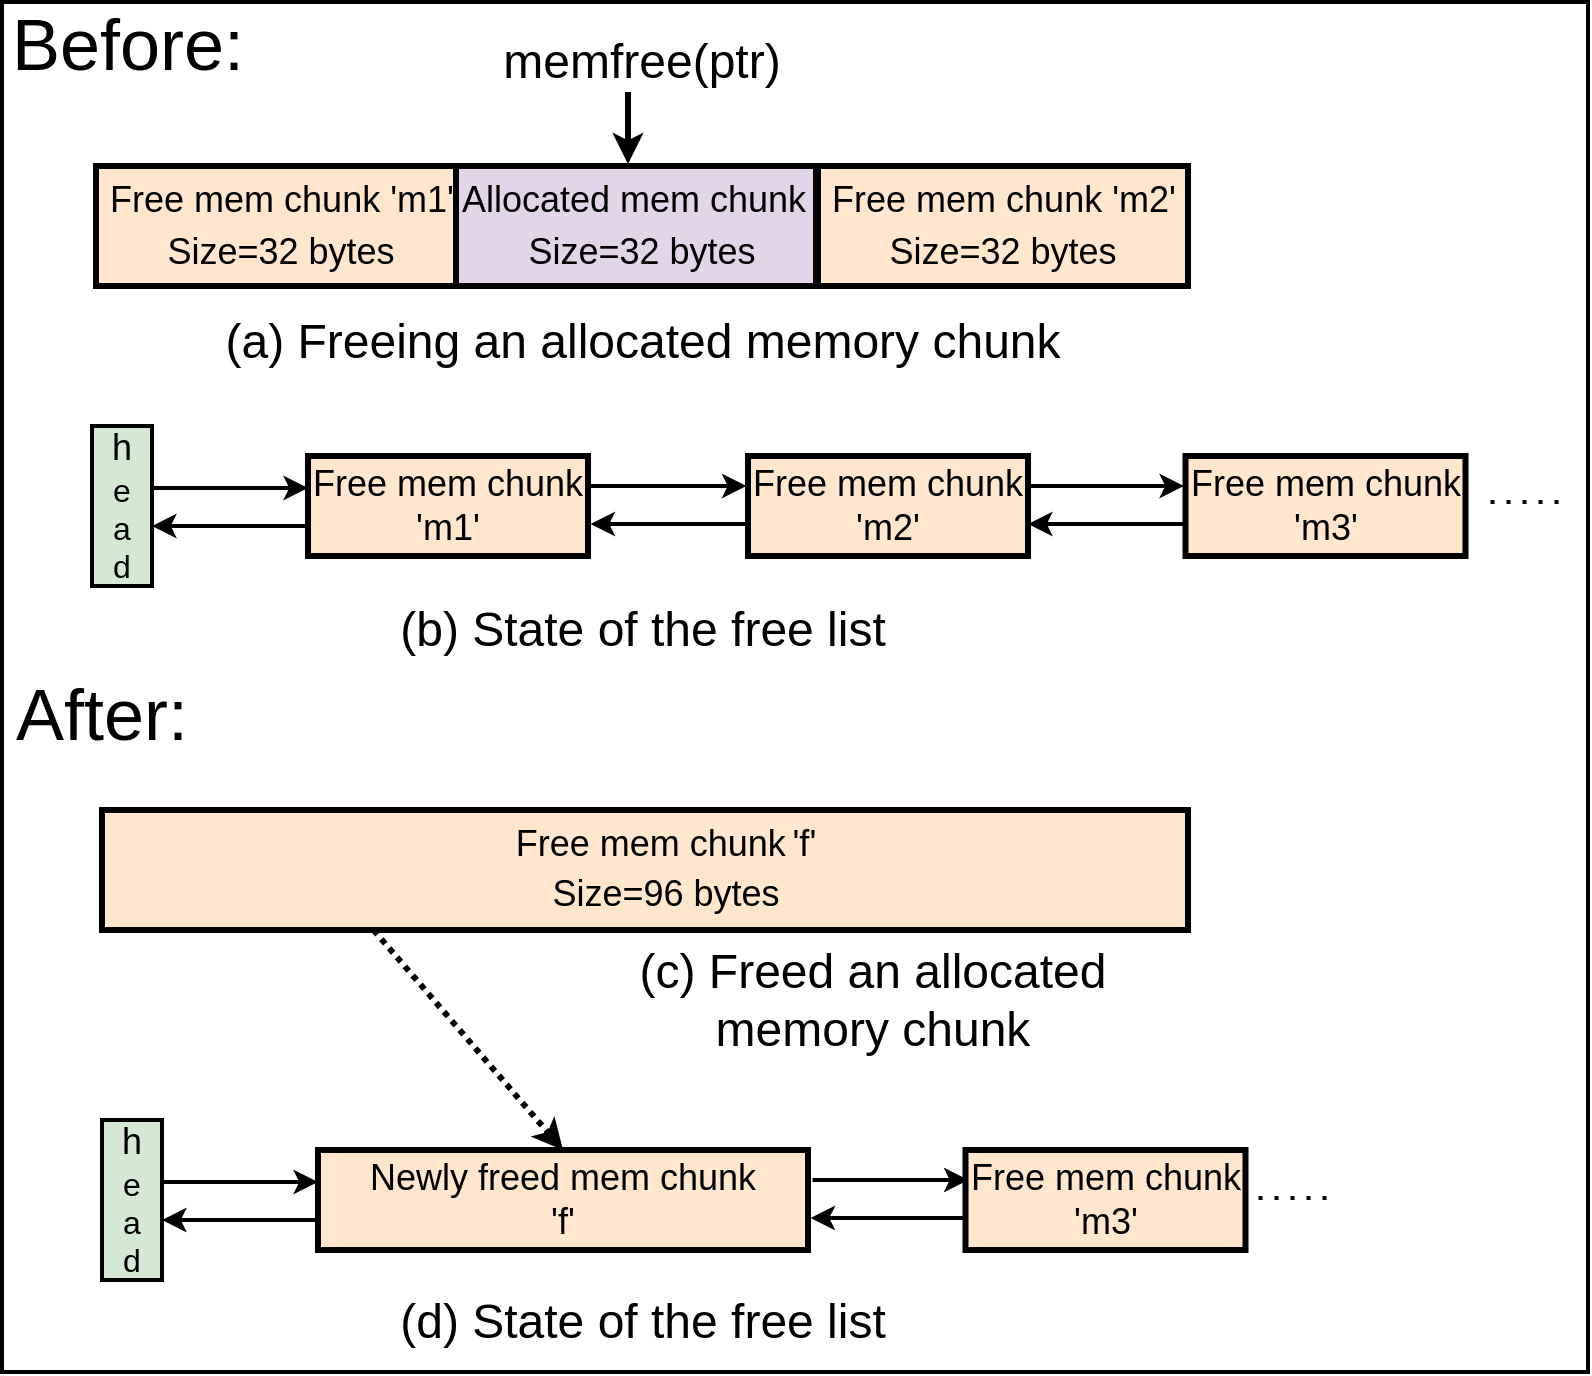 <mxfile version="21.6.8" type="device">
  <diagram name="Page-1" id="aGrNsAUD6rLRG3-fpc4p">
    <mxGraphModel dx="1367" dy="795" grid="1" gridSize="10" guides="1" tooltips="1" connect="1" arrows="1" fold="1" page="1" pageScale="1" pageWidth="850" pageHeight="1100" math="0" shadow="0">
      <root>
        <mxCell id="0" />
        <mxCell id="1" parent="0" />
        <mxCell id="OtuHEoPXtZiCcEz_uXgd-52" value="" style="rounded=0;whiteSpace=wrap;html=1;fillColor=none;strokeWidth=2;" parent="1" vertex="1">
          <mxGeometry x="7" y="35" width="793" height="685" as="geometry" />
        </mxCell>
        <mxCell id="Dw3qF6tHwgRVVZFkppPR-285" value="&lt;font style=&quot;font-size: 36px;&quot;&gt;Before:&lt;/font&gt;" style="text;html=1;strokeColor=none;fillColor=none;align=center;verticalAlign=middle;whiteSpace=wrap;rounded=0;" parent="1" vertex="1">
          <mxGeometry x="40" y="41" width="60" height="30" as="geometry" />
        </mxCell>
        <mxCell id="Dw3qF6tHwgRVVZFkppPR-287" value="&lt;font style=&quot;font-size: 36px;&quot;&gt;After:&lt;/font&gt;" style="text;html=1;strokeColor=none;fillColor=none;align=center;verticalAlign=middle;whiteSpace=wrap;rounded=0;" parent="1" vertex="1">
          <mxGeometry x="27" y="375.5" width="60" height="30" as="geometry" />
        </mxCell>
        <mxCell id="Dw3qF6tHwgRVVZFkppPR-318" value="" style="rounded=0;whiteSpace=wrap;html=1;strokeWidth=3;fillColor=#ffe6cc;strokeColor=default;" parent="1" vertex="1">
          <mxGeometry x="57" y="439" width="543" height="60" as="geometry" />
        </mxCell>
        <mxCell id="Dw3qF6tHwgRVVZFkppPR-319" value="&lt;font style=&quot;font-size: 18px;&quot;&gt;Size=96 bytes&lt;br&gt;&lt;/font&gt;" style="text;html=1;strokeColor=none;fillColor=none;align=center;verticalAlign=middle;whiteSpace=wrap;rounded=0;" parent="1" vertex="1">
          <mxGeometry x="276.75" y="466" width="124" height="30" as="geometry" />
        </mxCell>
        <mxCell id="Dw3qF6tHwgRVVZFkppPR-320" value="&lt;font style=&quot;font-size: 18px;&quot;&gt;Free mem chunk&lt;/font&gt; &lt;font style=&quot;font-size: 18px;&quot;&gt;&#39;f&#39;&lt;/font&gt;" style="text;html=1;strokeColor=none;fillColor=none;align=center;verticalAlign=middle;whiteSpace=wrap;rounded=0;" parent="1" vertex="1">
          <mxGeometry x="234" y="443" width="209.5" height="26" as="geometry" />
        </mxCell>
        <mxCell id="Dw3qF6tHwgRVVZFkppPR-330" value="" style="rounded=0;whiteSpace=wrap;html=1;strokeWidth=3;fillColor=#ffe6cc;strokeColor=default;" parent="1" vertex="1">
          <mxGeometry x="54" y="117" width="180" height="60" as="geometry" />
        </mxCell>
        <mxCell id="Dw3qF6tHwgRVVZFkppPR-332" value="&lt;font style=&quot;font-size: 18px;&quot;&gt;&lt;font style=&quot;font-size: 18px;&quot;&gt;Size=32 bytes&lt;br&gt;&lt;/font&gt;&lt;/font&gt;" style="text;html=1;strokeColor=none;fillColor=none;align=center;verticalAlign=middle;whiteSpace=wrap;rounded=0;" parent="1" vertex="1">
          <mxGeometry x="77.25" y="145" width="139" height="30" as="geometry" />
        </mxCell>
        <mxCell id="Dw3qF6tHwgRVVZFkppPR-344" value="" style="rounded=0;whiteSpace=wrap;html=1;strokeWidth=3;fillColor=#e1d5e7;" parent="1" vertex="1">
          <mxGeometry x="234" y="117" width="180" height="60" as="geometry" />
        </mxCell>
        <mxCell id="Dw3qF6tHwgRVVZFkppPR-346" value="&lt;font style=&quot;font-size: 18px;&quot;&gt;Allocated mem chunk&lt;/font&gt;" style="text;html=1;strokeColor=none;fillColor=none;align=center;verticalAlign=middle;whiteSpace=wrap;rounded=0;" parent="1" vertex="1">
          <mxGeometry x="217.5" y="121" width="209.5" height="26" as="geometry" />
        </mxCell>
        <mxCell id="Dw3qF6tHwgRVVZFkppPR-347" value="" style="rounded=0;whiteSpace=wrap;html=1;strokeWidth=3;fillColor=#ffe6cc;strokeColor=default;" parent="1" vertex="1">
          <mxGeometry x="415" y="117" width="185" height="60" as="geometry" />
        </mxCell>
        <mxCell id="Dw3qF6tHwgRVVZFkppPR-350" value="&lt;font style=&quot;font-size: 18px;&quot;&gt;Free mem chunk &#39;m1&#39;&lt;br&gt;&lt;/font&gt;" style="text;html=1;strokeColor=none;fillColor=none;align=center;verticalAlign=middle;whiteSpace=wrap;rounded=0;" parent="1" vertex="1">
          <mxGeometry x="42" y="121" width="209.5" height="26" as="geometry" />
        </mxCell>
        <mxCell id="Dw3qF6tHwgRVVZFkppPR-353" value="&lt;font style=&quot;font-size: 24px;&quot;&gt;memfree(ptr)&lt;/font&gt;" style="text;html=1;strokeColor=none;fillColor=none;align=center;verticalAlign=middle;whiteSpace=wrap;rounded=0;" parent="1" vertex="1">
          <mxGeometry x="297" y="50" width="60" height="30" as="geometry" />
        </mxCell>
        <mxCell id="Dw3qF6tHwgRVVZFkppPR-354" value="" style="endArrow=classic;html=1;rounded=0;strokeWidth=3;" parent="1" edge="1">
          <mxGeometry width="50" height="50" relative="1" as="geometry">
            <mxPoint x="320" y="80" as="sourcePoint" />
            <mxPoint x="320" y="116" as="targetPoint" />
          </mxGeometry>
        </mxCell>
        <mxCell id="OtuHEoPXtZiCcEz_uXgd-1" value="&lt;div&gt;&lt;font style=&quot;font-size: 18px;&quot;&gt;h&lt;/font&gt;&lt;/div&gt;&lt;div&gt;&lt;font size=&quot;3&quot;&gt;e&lt;/font&gt;&lt;/div&gt;&lt;div&gt;&lt;font size=&quot;3&quot;&gt;a&lt;/font&gt;&lt;/div&gt;&lt;div&gt;&lt;font size=&quot;3&quot;&gt;d&lt;br&gt;&lt;/font&gt;&lt;/div&gt;" style="rounded=0;whiteSpace=wrap;html=1;strokeWidth=2;fillColor=#d5e8d4;strokeColor=default;" parent="1" vertex="1">
          <mxGeometry x="52" y="247" width="30" height="80" as="geometry" />
        </mxCell>
        <mxCell id="OtuHEoPXtZiCcEz_uXgd-2" value="" style="endArrow=classic;html=1;rounded=0;exitX=1;exitY=0.5;exitDx=0;exitDy=0;strokeWidth=2;" parent="1" edge="1">
          <mxGeometry width="50" height="50" relative="1" as="geometry">
            <mxPoint x="82" y="278" as="sourcePoint" />
            <mxPoint x="160" y="278" as="targetPoint" />
          </mxGeometry>
        </mxCell>
        <mxCell id="OtuHEoPXtZiCcEz_uXgd-3" value="&lt;div&gt;&lt;font style=&quot;font-size: 18px;&quot;&gt;Free mem chunk &lt;br&gt;&lt;/font&gt;&lt;/div&gt;&lt;div&gt;&lt;font style=&quot;font-size: 18px;&quot;&gt;&#39;m1&#39;&lt;/font&gt;&lt;/div&gt;" style="rounded=0;whiteSpace=wrap;html=1;strokeWidth=3;fillColor=#ffe6cc;strokeColor=default;" parent="1" vertex="1">
          <mxGeometry x="160" y="262" width="140" height="50" as="geometry" />
        </mxCell>
        <mxCell id="OtuHEoPXtZiCcEz_uXgd-5" value="" style="endArrow=classic;html=1;rounded=0;exitX=1;exitY=0.5;exitDx=0;exitDy=0;strokeWidth=2;" parent="1" edge="1">
          <mxGeometry width="50" height="50" relative="1" as="geometry">
            <mxPoint x="160" y="297" as="sourcePoint" />
            <mxPoint x="82" y="297" as="targetPoint" />
          </mxGeometry>
        </mxCell>
        <mxCell id="OtuHEoPXtZiCcEz_uXgd-6" value="" style="endArrow=classic;html=1;rounded=0;exitX=1;exitY=0.5;exitDx=0;exitDy=0;strokeWidth=2;" parent="1" edge="1">
          <mxGeometry width="50" height="50" relative="1" as="geometry">
            <mxPoint x="301.25" y="277" as="sourcePoint" />
            <mxPoint x="379.25" y="277" as="targetPoint" />
          </mxGeometry>
        </mxCell>
        <mxCell id="OtuHEoPXtZiCcEz_uXgd-7" value="" style="endArrow=classic;html=1;rounded=0;exitX=1;exitY=0.5;exitDx=0;exitDy=0;strokeWidth=2;" parent="1" edge="1">
          <mxGeometry width="50" height="50" relative="1" as="geometry">
            <mxPoint x="379.25" y="296" as="sourcePoint" />
            <mxPoint x="301.25" y="296" as="targetPoint" />
          </mxGeometry>
        </mxCell>
        <mxCell id="OtuHEoPXtZiCcEz_uXgd-8" value="" style="endArrow=none;dashed=1;html=1;dashPattern=1 3;strokeWidth=2;rounded=0;" parent="1" edge="1">
          <mxGeometry width="50" height="50" relative="1" as="geometry">
            <mxPoint x="635.25" y="633" as="sourcePoint" />
            <mxPoint x="675" y="633" as="targetPoint" />
          </mxGeometry>
        </mxCell>
        <mxCell id="OtuHEoPXtZiCcEz_uXgd-9" value="&lt;font style=&quot;font-size: 24px;&quot;&gt;(a) Freeing an allocated memory chunk&lt;/font&gt;" style="text;html=1;strokeColor=none;fillColor=none;align=center;verticalAlign=middle;whiteSpace=wrap;rounded=0;" parent="1" vertex="1">
          <mxGeometry x="101.5" y="190" width="451" height="30" as="geometry" />
        </mxCell>
        <mxCell id="OtuHEoPXtZiCcEz_uXgd-11" value="&lt;font style=&quot;font-size: 18px;&quot;&gt;&lt;font style=&quot;font-size: 18px;&quot;&gt;Size=32 bytes&lt;br&gt;&lt;/font&gt;&lt;/font&gt;" style="text;html=1;strokeColor=none;fillColor=none;align=center;verticalAlign=middle;whiteSpace=wrap;rounded=0;" parent="1" vertex="1">
          <mxGeometry x="242" y="145" width="170" height="30" as="geometry" />
        </mxCell>
        <mxCell id="OtuHEoPXtZiCcEz_uXgd-12" value="&lt;font style=&quot;font-size: 18px;&quot;&gt;&lt;font style=&quot;font-size: 18px;&quot;&gt;Size=32 bytes&lt;br&gt;&lt;/font&gt;&lt;/font&gt;" style="text;html=1;strokeColor=none;fillColor=none;align=center;verticalAlign=middle;whiteSpace=wrap;rounded=0;" parent="1" vertex="1">
          <mxGeometry x="435" y="145" width="145" height="30" as="geometry" />
        </mxCell>
        <mxCell id="OtuHEoPXtZiCcEz_uXgd-13" value="&lt;div&gt;&lt;font style=&quot;font-size: 18px;&quot;&gt;h&lt;/font&gt;&lt;/div&gt;&lt;div&gt;&lt;font size=&quot;3&quot;&gt;e&lt;/font&gt;&lt;/div&gt;&lt;div&gt;&lt;font size=&quot;3&quot;&gt;a&lt;/font&gt;&lt;/div&gt;&lt;div&gt;&lt;font size=&quot;3&quot;&gt;d&lt;br&gt;&lt;/font&gt;&lt;/div&gt;" style="rounded=0;whiteSpace=wrap;html=1;strokeWidth=2;fillColor=#d5e8d4;strokeColor=default;" parent="1" vertex="1">
          <mxGeometry x="57" y="594" width="30" height="80" as="geometry" />
        </mxCell>
        <mxCell id="OtuHEoPXtZiCcEz_uXgd-14" value="" style="endArrow=classic;html=1;rounded=0;exitX=1;exitY=0.5;exitDx=0;exitDy=0;strokeWidth=2;" parent="1" edge="1">
          <mxGeometry width="50" height="50" relative="1" as="geometry">
            <mxPoint x="87" y="625" as="sourcePoint" />
            <mxPoint x="165" y="625" as="targetPoint" />
          </mxGeometry>
        </mxCell>
        <mxCell id="OtuHEoPXtZiCcEz_uXgd-17" value="" style="endArrow=classic;html=1;rounded=0;exitX=1;exitY=0.5;exitDx=0;exitDy=0;strokeWidth=2;" parent="1" edge="1">
          <mxGeometry width="50" height="50" relative="1" as="geometry">
            <mxPoint x="165" y="644" as="sourcePoint" />
            <mxPoint x="87" y="644" as="targetPoint" />
          </mxGeometry>
        </mxCell>
        <mxCell id="OtuHEoPXtZiCcEz_uXgd-21" value="&lt;div&gt;&lt;font style=&quot;font-size: 18px;&quot;&gt;Free mem chunk &lt;br&gt;&lt;/font&gt;&lt;/div&gt;&lt;div&gt;&lt;font style=&quot;font-size: 18px;&quot;&gt;&#39;m2&#39;&lt;/font&gt;&lt;/div&gt;" style="rounded=0;whiteSpace=wrap;html=1;strokeWidth=3;fillColor=#ffe6cc;strokeColor=default;" parent="1" vertex="1">
          <mxGeometry x="380" y="262" width="140" height="50" as="geometry" />
        </mxCell>
        <mxCell id="OtuHEoPXtZiCcEz_uXgd-22" value="&lt;div&gt;&lt;font style=&quot;font-size: 18px;&quot;&gt;Newly freed mem chunk &lt;br&gt;&lt;/font&gt;&lt;/div&gt;&lt;font style=&quot;font-size: 18px;&quot;&gt;&#39;f&#39;&lt;/font&gt;" style="rounded=0;whiteSpace=wrap;html=1;strokeWidth=3;fillColor=#ffe6cc;strokeColor=default;" parent="1" vertex="1">
          <mxGeometry x="165" y="609" width="245" height="50" as="geometry" />
        </mxCell>
        <mxCell id="OtuHEoPXtZiCcEz_uXgd-23" value="" style="endArrow=classic;html=1;rounded=0;exitX=1;exitY=0.5;exitDx=0;exitDy=0;strokeWidth=2;" parent="1" edge="1">
          <mxGeometry width="50" height="50" relative="1" as="geometry">
            <mxPoint x="412.25" y="624" as="sourcePoint" />
            <mxPoint x="490.25" y="624" as="targetPoint" />
          </mxGeometry>
        </mxCell>
        <mxCell id="OtuHEoPXtZiCcEz_uXgd-24" value="" style="endArrow=classic;html=1;rounded=0;exitX=1;exitY=0.5;exitDx=0;exitDy=0;strokeWidth=2;" parent="1" edge="1">
          <mxGeometry width="50" height="50" relative="1" as="geometry">
            <mxPoint x="489.25" y="643" as="sourcePoint" />
            <mxPoint x="411.25" y="643" as="targetPoint" />
          </mxGeometry>
        </mxCell>
        <mxCell id="OtuHEoPXtZiCcEz_uXgd-29" value="&lt;div&gt;&lt;font style=&quot;font-size: 18px;&quot;&gt;Free mem chunk &lt;br&gt;&lt;/font&gt;&lt;/div&gt;&lt;div&gt;&lt;font style=&quot;font-size: 18px;&quot;&gt;&#39;m3&#39;&lt;/font&gt;&lt;/div&gt;" style="rounded=0;whiteSpace=wrap;html=1;strokeWidth=3;fillColor=#ffe6cc;strokeColor=default;" parent="1" vertex="1">
          <mxGeometry x="488.75" y="609" width="140" height="50" as="geometry" />
        </mxCell>
        <mxCell id="OtuHEoPXtZiCcEz_uXgd-32" value="" style="endArrow=classic;html=1;rounded=0;strokeWidth=3;entryX=0.5;entryY=0;entryDx=0;entryDy=0;exitX=0.25;exitY=1;exitDx=0;exitDy=0;dashed=1;dashPattern=1 1;" parent="1" source="Dw3qF6tHwgRVVZFkppPR-318" target="OtuHEoPXtZiCcEz_uXgd-22" edge="1">
          <mxGeometry width="50" height="50" relative="1" as="geometry">
            <mxPoint x="320" y="509" as="sourcePoint" />
            <mxPoint x="240" y="579" as="targetPoint" />
          </mxGeometry>
        </mxCell>
        <mxCell id="OtuHEoPXtZiCcEz_uXgd-37" value="&lt;font style=&quot;font-size: 24px;&quot;&gt;(b) State of the free list&lt;/font&gt;" style="text;html=1;strokeColor=none;fillColor=none;align=center;verticalAlign=middle;whiteSpace=wrap;rounded=0;" parent="1" vertex="1">
          <mxGeometry x="101.5" y="334" width="451" height="30" as="geometry" />
        </mxCell>
        <mxCell id="OtuHEoPXtZiCcEz_uXgd-38" value="&lt;div&gt;&lt;font style=&quot;font-size: 24px;&quot;&gt;(c) Freed an allocated &lt;br&gt;&lt;/font&gt;&lt;/div&gt;&lt;div&gt;&lt;font style=&quot;font-size: 24px;&quot;&gt;memory chunk&lt;/font&gt;&lt;/div&gt;" style="text;html=1;strokeColor=none;fillColor=none;align=center;verticalAlign=middle;whiteSpace=wrap;rounded=0;" parent="1" vertex="1">
          <mxGeometry x="320" y="519" width="245" height="30" as="geometry" />
        </mxCell>
        <mxCell id="OtuHEoPXtZiCcEz_uXgd-39" value="&lt;font style=&quot;font-size: 24px;&quot;&gt;(d) State of the free list&lt;/font&gt;" style="text;html=1;strokeColor=none;fillColor=none;align=center;verticalAlign=middle;whiteSpace=wrap;rounded=0;" parent="1" vertex="1">
          <mxGeometry x="101.5" y="680" width="451" height="30" as="geometry" />
        </mxCell>
        <mxCell id="OtuHEoPXtZiCcEz_uXgd-42" value="" style="endArrow=classic;html=1;rounded=0;exitX=1;exitY=0.5;exitDx=0;exitDy=0;strokeWidth=2;" parent="1" edge="1">
          <mxGeometry width="50" height="50" relative="1" as="geometry">
            <mxPoint x="520" y="277" as="sourcePoint" />
            <mxPoint x="598" y="277" as="targetPoint" />
          </mxGeometry>
        </mxCell>
        <mxCell id="OtuHEoPXtZiCcEz_uXgd-43" value="" style="endArrow=classic;html=1;rounded=0;exitX=1;exitY=0.5;exitDx=0;exitDy=0;strokeWidth=2;" parent="1" edge="1">
          <mxGeometry width="50" height="50" relative="1" as="geometry">
            <mxPoint x="598" y="296" as="sourcePoint" />
            <mxPoint x="520" y="296" as="targetPoint" />
          </mxGeometry>
        </mxCell>
        <mxCell id="OtuHEoPXtZiCcEz_uXgd-44" value="&lt;div&gt;&lt;font style=&quot;font-size: 18px;&quot;&gt;Free mem chunk &lt;br&gt;&lt;/font&gt;&lt;/div&gt;&lt;div&gt;&lt;font style=&quot;font-size: 18px;&quot;&gt;&#39;m3&#39;&lt;/font&gt;&lt;/div&gt;" style="rounded=0;whiteSpace=wrap;html=1;strokeWidth=3;fillColor=#ffe6cc;strokeColor=default;" parent="1" vertex="1">
          <mxGeometry x="598.75" y="262" width="140" height="50" as="geometry" />
        </mxCell>
        <mxCell id="OtuHEoPXtZiCcEz_uXgd-46" value="" style="endArrow=none;dashed=1;html=1;dashPattern=1 3;strokeWidth=2;rounded=0;" parent="1" edge="1">
          <mxGeometry width="50" height="50" relative="1" as="geometry">
            <mxPoint x="751.25" y="285" as="sourcePoint" />
            <mxPoint x="791" y="285" as="targetPoint" />
          </mxGeometry>
        </mxCell>
        <mxCell id="OtuHEoPXtZiCcEz_uXgd-50" value="&lt;font style=&quot;font-size: 18px;&quot;&gt;Free mem chunk &#39;m2&#39;&lt;br&gt;&lt;/font&gt;" style="text;html=1;strokeColor=none;fillColor=none;align=center;verticalAlign=middle;whiteSpace=wrap;rounded=0;" parent="1" vertex="1">
          <mxGeometry x="402.75" y="121" width="209.5" height="26" as="geometry" />
        </mxCell>
      </root>
    </mxGraphModel>
  </diagram>
</mxfile>
